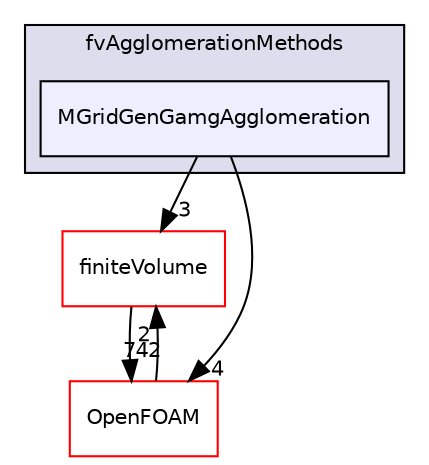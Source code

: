 digraph "src/fvAgglomerationMethods/MGridGenGamgAgglomeration" {
  bgcolor=transparent;
  compound=true
  node [ fontsize="10", fontname="Helvetica"];
  edge [ labelfontsize="10", labelfontname="Helvetica"];
  subgraph clusterdir_41168bd370834a1b1cba6e5748145d93 {
    graph [ bgcolor="#ddddee", pencolor="black", label="fvAgglomerationMethods" fontname="Helvetica", fontsize="10", URL="dir_41168bd370834a1b1cba6e5748145d93.html"]
  dir_8252eed3526560467fad74ea10feb300 [shape=box, label="MGridGenGamgAgglomeration", style="filled", fillcolor="#eeeeff", pencolor="black", URL="dir_8252eed3526560467fad74ea10feb300.html"];
  }
  dir_9bd15774b555cf7259a6fa18f99fe99b [shape=box label="finiteVolume" color="red" URL="dir_9bd15774b555cf7259a6fa18f99fe99b.html"];
  dir_c5473ff19b20e6ec4dfe5c310b3778a8 [shape=box label="OpenFOAM" color="red" URL="dir_c5473ff19b20e6ec4dfe5c310b3778a8.html"];
  dir_9bd15774b555cf7259a6fa18f99fe99b->dir_c5473ff19b20e6ec4dfe5c310b3778a8 [headlabel="742", labeldistance=1.5 headhref="dir_000894_001892.html"];
  dir_8252eed3526560467fad74ea10feb300->dir_9bd15774b555cf7259a6fa18f99fe99b [headlabel="3", labeldistance=1.5 headhref="dir_001268_000894.html"];
  dir_8252eed3526560467fad74ea10feb300->dir_c5473ff19b20e6ec4dfe5c310b3778a8 [headlabel="4", labeldistance=1.5 headhref="dir_001268_001892.html"];
  dir_c5473ff19b20e6ec4dfe5c310b3778a8->dir_9bd15774b555cf7259a6fa18f99fe99b [headlabel="2", labeldistance=1.5 headhref="dir_001892_000894.html"];
}
